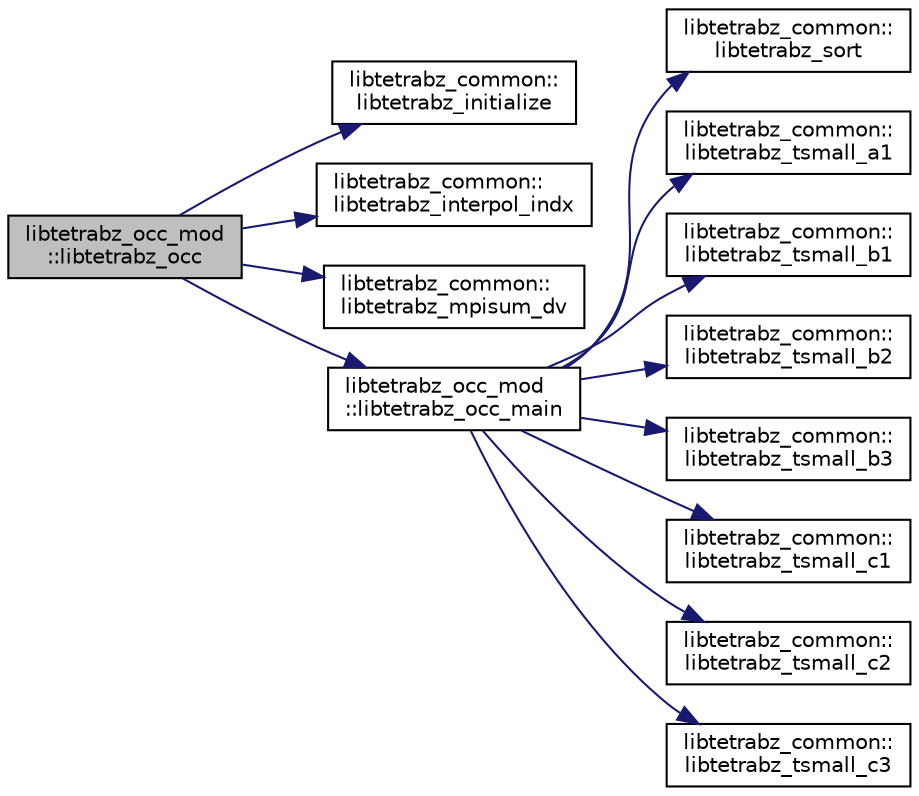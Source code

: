 digraph "libtetrabz_occ_mod::libtetrabz_occ"
{
 // LATEX_PDF_SIZE
  edge [fontname="Helvetica",fontsize="10",labelfontname="Helvetica",labelfontsize="10"];
  node [fontname="Helvetica",fontsize="10",shape=record];
  rankdir="LR";
  Node1 [label="libtetrabz_occ_mod\l::libtetrabz_occ",height=0.2,width=0.4,color="black", fillcolor="grey75", style="filled", fontcolor="black",tooltip=" "];
  Node1 -> Node2 [color="midnightblue",fontsize="10",style="solid",fontname="Helvetica"];
  Node2 [label="libtetrabz_common::\llibtetrabz_initialize",height=0.2,width=0.4,color="black", fillcolor="white", style="filled",URL="$namespacelibtetrabz__common.html#abfc554c125a2f59af93b436e39a495a1",tooltip=" "];
  Node1 -> Node3 [color="midnightblue",fontsize="10",style="solid",fontname="Helvetica"];
  Node3 [label="libtetrabz_common::\llibtetrabz_interpol_indx",height=0.2,width=0.4,color="black", fillcolor="white", style="filled",URL="$namespacelibtetrabz__common.html#aa0ded63e69832c4f1bc4559239890063",tooltip=" "];
  Node1 -> Node4 [color="midnightblue",fontsize="10",style="solid",fontname="Helvetica"];
  Node4 [label="libtetrabz_common::\llibtetrabz_mpisum_dv",height=0.2,width=0.4,color="black", fillcolor="white", style="filled",URL="$namespacelibtetrabz__common.html#ae6158e2baaa1fd9a139472ebbe3d3f83",tooltip=" "];
  Node1 -> Node5 [color="midnightblue",fontsize="10",style="solid",fontname="Helvetica"];
  Node5 [label="libtetrabz_occ_mod\l::libtetrabz_occ_main",height=0.2,width=0.4,color="black", fillcolor="white", style="filled",URL="$namespacelibtetrabz__occ__mod.html#acbb58694cebefc1d611bb387574d0a86",tooltip=" "];
  Node5 -> Node6 [color="midnightblue",fontsize="10",style="solid",fontname="Helvetica"];
  Node6 [label="libtetrabz_common::\llibtetrabz_sort",height=0.2,width=0.4,color="black", fillcolor="white", style="filled",URL="$namespacelibtetrabz__common.html#a1b9ef325ec546befb82629cf7ef91ad9",tooltip=" "];
  Node5 -> Node7 [color="midnightblue",fontsize="10",style="solid",fontname="Helvetica"];
  Node7 [label="libtetrabz_common::\llibtetrabz_tsmall_a1",height=0.2,width=0.4,color="black", fillcolor="white", style="filled",URL="$namespacelibtetrabz__common.html#a8d66bea28eb396835ca877191ace3253",tooltip=" "];
  Node5 -> Node8 [color="midnightblue",fontsize="10",style="solid",fontname="Helvetica"];
  Node8 [label="libtetrabz_common::\llibtetrabz_tsmall_b1",height=0.2,width=0.4,color="black", fillcolor="white", style="filled",URL="$namespacelibtetrabz__common.html#a75157a89708cc0089437c92d2e54e925",tooltip=" "];
  Node5 -> Node9 [color="midnightblue",fontsize="10",style="solid",fontname="Helvetica"];
  Node9 [label="libtetrabz_common::\llibtetrabz_tsmall_b2",height=0.2,width=0.4,color="black", fillcolor="white", style="filled",URL="$namespacelibtetrabz__common.html#a355f7b2241eb494eaf7125152de771b9",tooltip=" "];
  Node5 -> Node10 [color="midnightblue",fontsize="10",style="solid",fontname="Helvetica"];
  Node10 [label="libtetrabz_common::\llibtetrabz_tsmall_b3",height=0.2,width=0.4,color="black", fillcolor="white", style="filled",URL="$namespacelibtetrabz__common.html#a7e962fc87f161d1f88191e77306fa9c1",tooltip=" "];
  Node5 -> Node11 [color="midnightblue",fontsize="10",style="solid",fontname="Helvetica"];
  Node11 [label="libtetrabz_common::\llibtetrabz_tsmall_c1",height=0.2,width=0.4,color="black", fillcolor="white", style="filled",URL="$namespacelibtetrabz__common.html#aa2a0d37e687916071514ce38e4b80621",tooltip=" "];
  Node5 -> Node12 [color="midnightblue",fontsize="10",style="solid",fontname="Helvetica"];
  Node12 [label="libtetrabz_common::\llibtetrabz_tsmall_c2",height=0.2,width=0.4,color="black", fillcolor="white", style="filled",URL="$namespacelibtetrabz__common.html#ac674134f57b5810124b0df66160475e7",tooltip=" "];
  Node5 -> Node13 [color="midnightblue",fontsize="10",style="solid",fontname="Helvetica"];
  Node13 [label="libtetrabz_common::\llibtetrabz_tsmall_c3",height=0.2,width=0.4,color="black", fillcolor="white", style="filled",URL="$namespacelibtetrabz__common.html#a2b462e9c21acca9b46bf7a90c8382721",tooltip=" "];
}
